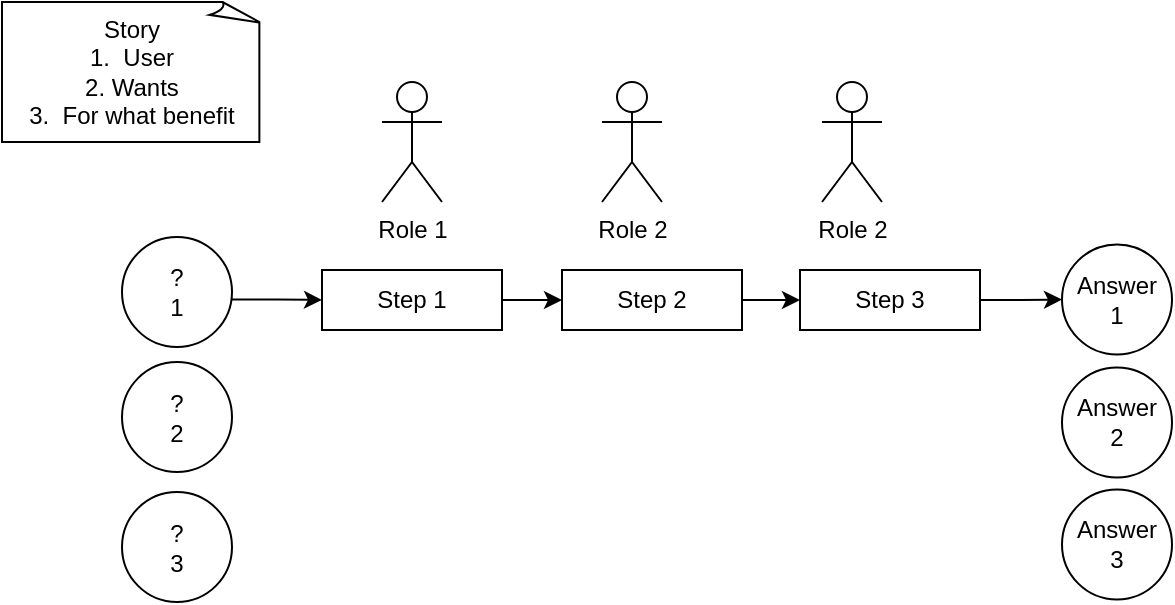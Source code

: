 <mxfile version="23.1.6" type="github">
  <diagram name="Page-1" id="mvEKeH33gYkc5exR3Xjp">
    <mxGraphModel dx="698" dy="349" grid="1" gridSize="10" guides="1" tooltips="1" connect="1" arrows="1" fold="1" page="1" pageScale="1" pageWidth="850" pageHeight="1100" math="0" shadow="0">
      <root>
        <mxCell id="0" />
        <mxCell id="1" parent="0" />
        <mxCell id="aAgDK6z0vsBKXwgvIZQg-9" style="edgeStyle=orthogonalEdgeStyle;rounded=0;orthogonalLoop=1;jettySize=auto;html=1;entryX=0;entryY=0.5;entryDx=0;entryDy=0;exitX=0.925;exitY=0.568;exitDx=0;exitDy=0;exitPerimeter=0;" edge="1" parent="1" source="aAgDK6z0vsBKXwgvIZQg-12" target="aAgDK6z0vsBKXwgvIZQg-8">
          <mxGeometry relative="1" as="geometry">
            <mxPoint x="190" y="225" as="sourcePoint" />
          </mxGeometry>
        </mxCell>
        <mxCell id="aAgDK6z0vsBKXwgvIZQg-13" style="edgeStyle=orthogonalEdgeStyle;rounded=0;orthogonalLoop=1;jettySize=auto;html=1;entryX=0;entryY=0.5;entryDx=0;entryDy=0;" edge="1" parent="1" source="aAgDK6z0vsBKXwgvIZQg-8" target="aAgDK6z0vsBKXwgvIZQg-11">
          <mxGeometry relative="1" as="geometry" />
        </mxCell>
        <mxCell id="aAgDK6z0vsBKXwgvIZQg-8" value="Step 1" style="rounded=0;whiteSpace=wrap;html=1;" vertex="1" parent="1">
          <mxGeometry x="230" y="214" width="90" height="30" as="geometry" />
        </mxCell>
        <mxCell id="aAgDK6z0vsBKXwgvIZQg-16" style="edgeStyle=orthogonalEdgeStyle;rounded=0;orthogonalLoop=1;jettySize=auto;html=1;" edge="1" parent="1" source="aAgDK6z0vsBKXwgvIZQg-10" target="aAgDK6z0vsBKXwgvIZQg-27">
          <mxGeometry relative="1" as="geometry">
            <mxPoint x="590" y="225" as="targetPoint" />
          </mxGeometry>
        </mxCell>
        <mxCell id="aAgDK6z0vsBKXwgvIZQg-10" value="Step 3" style="rounded=0;whiteSpace=wrap;html=1;" vertex="1" parent="1">
          <mxGeometry x="469" y="214" width="90" height="30" as="geometry" />
        </mxCell>
        <mxCell id="aAgDK6z0vsBKXwgvIZQg-14" style="edgeStyle=orthogonalEdgeStyle;rounded=0;orthogonalLoop=1;jettySize=auto;html=1;" edge="1" parent="1" source="aAgDK6z0vsBKXwgvIZQg-11" target="aAgDK6z0vsBKXwgvIZQg-10">
          <mxGeometry relative="1" as="geometry" />
        </mxCell>
        <mxCell id="aAgDK6z0vsBKXwgvIZQg-11" value="Step 2" style="rounded=0;whiteSpace=wrap;html=1;" vertex="1" parent="1">
          <mxGeometry x="350" y="214" width="90" height="30" as="geometry" />
        </mxCell>
        <mxCell id="aAgDK6z0vsBKXwgvIZQg-12" value="?&lt;br&gt;1" style="ellipse;whiteSpace=wrap;html=1;aspect=fixed;" vertex="1" parent="1">
          <mxGeometry x="130" y="197.5" width="55" height="55" as="geometry" />
        </mxCell>
        <mxCell id="aAgDK6z0vsBKXwgvIZQg-21" value="Role 2" style="shape=umlActor;verticalLabelPosition=bottom;verticalAlign=top;html=1;outlineConnect=0;" vertex="1" parent="1">
          <mxGeometry x="370" y="120" width="30" height="60" as="geometry" />
        </mxCell>
        <mxCell id="aAgDK6z0vsBKXwgvIZQg-22" value="Role 1" style="shape=umlActor;verticalLabelPosition=bottom;verticalAlign=top;html=1;outlineConnect=0;" vertex="1" parent="1">
          <mxGeometry x="260" y="120" width="30" height="60" as="geometry" />
        </mxCell>
        <mxCell id="aAgDK6z0vsBKXwgvIZQg-24" value="Role 2" style="shape=umlActor;verticalLabelPosition=bottom;verticalAlign=top;html=1;outlineConnect=0;" vertex="1" parent="1">
          <mxGeometry x="480" y="120" width="30" height="60" as="geometry" />
        </mxCell>
        <mxCell id="aAgDK6z0vsBKXwgvIZQg-25" value="?&lt;br&gt;2" style="ellipse;whiteSpace=wrap;html=1;aspect=fixed;" vertex="1" parent="1">
          <mxGeometry x="130" y="260" width="55" height="55" as="geometry" />
        </mxCell>
        <mxCell id="aAgDK6z0vsBKXwgvIZQg-26" value="?&lt;br&gt;3" style="ellipse;whiteSpace=wrap;html=1;aspect=fixed;" vertex="1" parent="1">
          <mxGeometry x="130" y="325" width="55" height="55" as="geometry" />
        </mxCell>
        <mxCell id="aAgDK6z0vsBKXwgvIZQg-27" value="Answer&lt;br&gt;1" style="ellipse;whiteSpace=wrap;html=1;aspect=fixed;" vertex="1" parent="1">
          <mxGeometry x="600" y="201.25" width="55" height="55" as="geometry" />
        </mxCell>
        <mxCell id="aAgDK6z0vsBKXwgvIZQg-28" value="Answer&lt;br&gt;2" style="ellipse;whiteSpace=wrap;html=1;aspect=fixed;" vertex="1" parent="1">
          <mxGeometry x="600" y="262.75" width="55" height="55" as="geometry" />
        </mxCell>
        <mxCell id="aAgDK6z0vsBKXwgvIZQg-29" value="Answer&lt;br&gt;3" style="ellipse;whiteSpace=wrap;html=1;aspect=fixed;" vertex="1" parent="1">
          <mxGeometry x="600" y="323.75" width="55" height="55" as="geometry" />
        </mxCell>
        <mxCell id="aAgDK6z0vsBKXwgvIZQg-30" value="Story&lt;br&gt;1.&amp;nbsp; User&lt;br&gt;2. Wants&lt;br&gt;3.&amp;nbsp; For what benefit" style="whiteSpace=wrap;html=1;shape=mxgraph.basic.document" vertex="1" parent="1">
          <mxGeometry x="70" y="80" width="130" height="70" as="geometry" />
        </mxCell>
      </root>
    </mxGraphModel>
  </diagram>
</mxfile>
